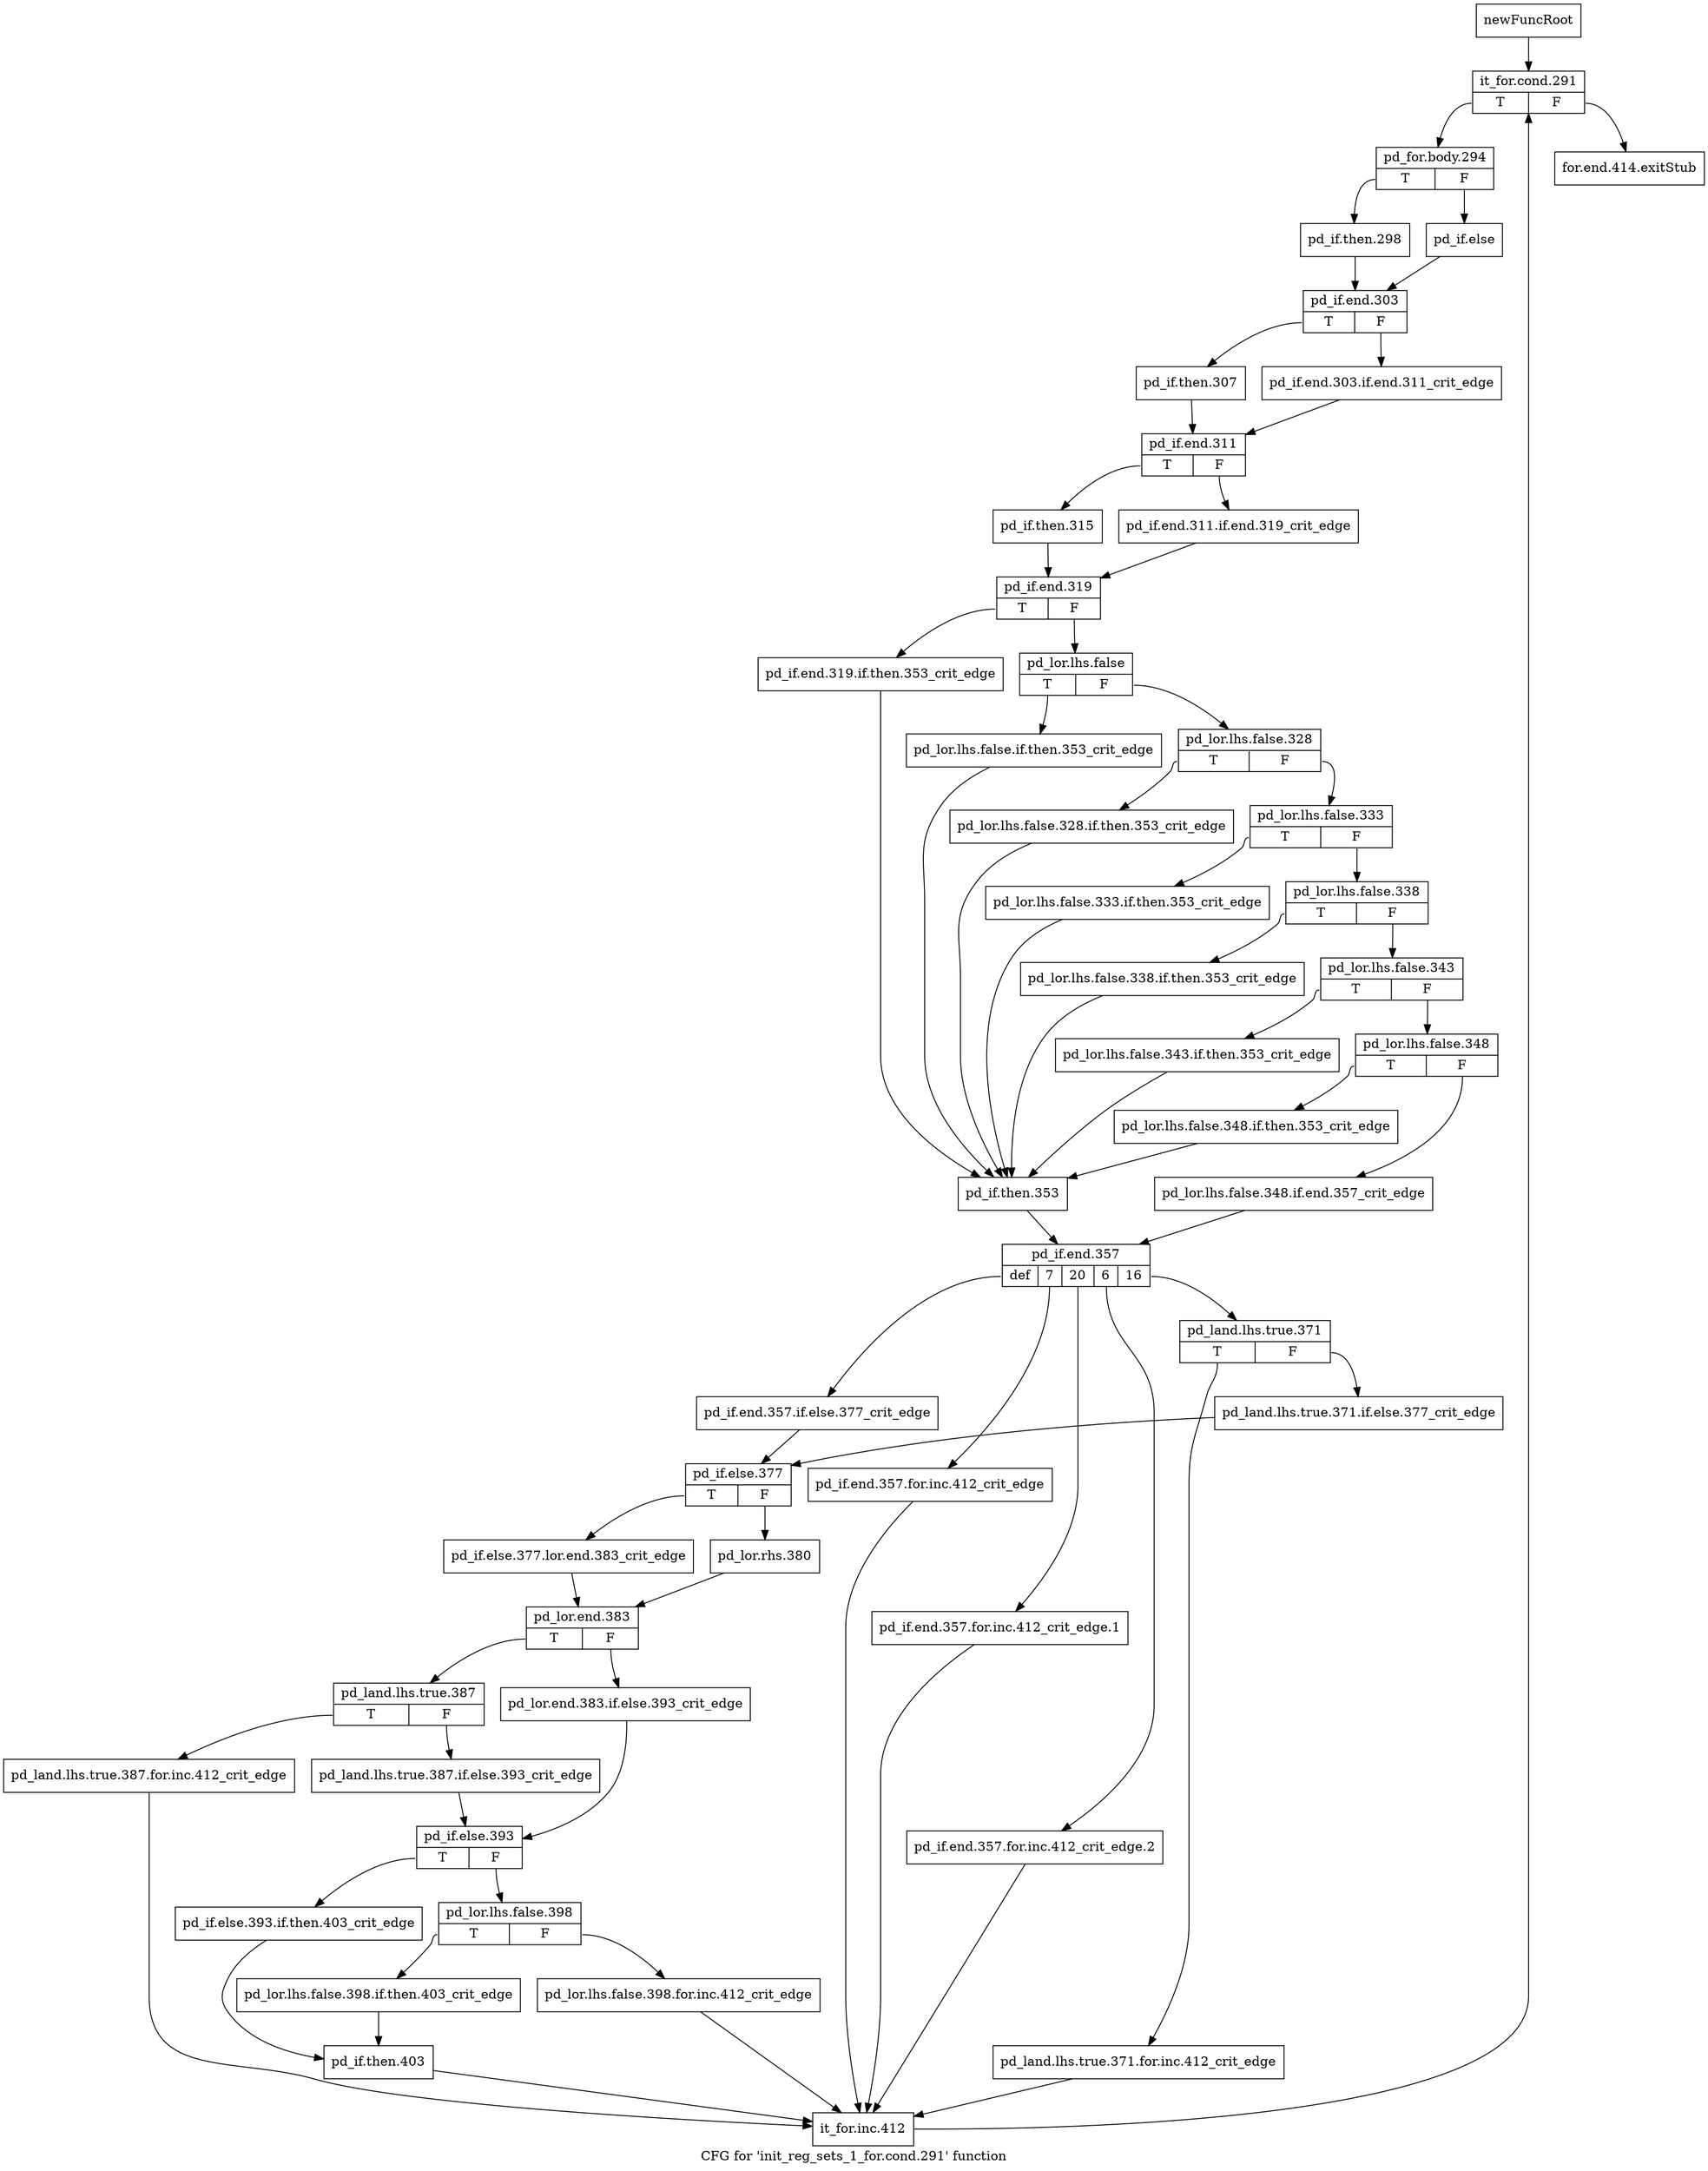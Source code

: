 digraph "CFG for 'init_reg_sets_1_for.cond.291' function" {
	label="CFG for 'init_reg_sets_1_for.cond.291' function";

	Node0xb9804d0 [shape=record,label="{newFuncRoot}"];
	Node0xb9804d0 -> Node0xb98f600;
	Node0xb980520 [shape=record,label="{for.end.414.exitStub}"];
	Node0xb98f600 [shape=record,label="{it_for.cond.291|{<s0>T|<s1>F}}"];
	Node0xb98f600:s0 -> Node0xb98f650;
	Node0xb98f600:s1 -> Node0xb980520;
	Node0xb98f650 [shape=record,label="{pd_for.body.294|{<s0>T|<s1>F}}"];
	Node0xb98f650:s0 -> Node0xb98f6f0;
	Node0xb98f650:s1 -> Node0xb98f6a0;
	Node0xb98f6a0 [shape=record,label="{pd_if.else}"];
	Node0xb98f6a0 -> Node0xb98f740;
	Node0xb98f6f0 [shape=record,label="{pd_if.then.298}"];
	Node0xb98f6f0 -> Node0xb98f740;
	Node0xb98f740 [shape=record,label="{pd_if.end.303|{<s0>T|<s1>F}}"];
	Node0xb98f740:s0 -> Node0xb98f7e0;
	Node0xb98f740:s1 -> Node0xb98f790;
	Node0xb98f790 [shape=record,label="{pd_if.end.303.if.end.311_crit_edge}"];
	Node0xb98f790 -> Node0xb98f830;
	Node0xb98f7e0 [shape=record,label="{pd_if.then.307}"];
	Node0xb98f7e0 -> Node0xb98f830;
	Node0xb98f830 [shape=record,label="{pd_if.end.311|{<s0>T|<s1>F}}"];
	Node0xb98f830:s0 -> Node0xb98f8d0;
	Node0xb98f830:s1 -> Node0xb98f880;
	Node0xb98f880 [shape=record,label="{pd_if.end.311.if.end.319_crit_edge}"];
	Node0xb98f880 -> Node0xb98f920;
	Node0xb98f8d0 [shape=record,label="{pd_if.then.315}"];
	Node0xb98f8d0 -> Node0xb98f920;
	Node0xb98f920 [shape=record,label="{pd_if.end.319|{<s0>T|<s1>F}}"];
	Node0xb98f920:s0 -> Node0xb98fd80;
	Node0xb98f920:s1 -> Node0xb98f970;
	Node0xb98f970 [shape=record,label="{pd_lor.lhs.false|{<s0>T|<s1>F}}"];
	Node0xb98f970:s0 -> Node0xb98fd30;
	Node0xb98f970:s1 -> Node0xb98f9c0;
	Node0xb98f9c0 [shape=record,label="{pd_lor.lhs.false.328|{<s0>T|<s1>F}}"];
	Node0xb98f9c0:s0 -> Node0xb98fce0;
	Node0xb98f9c0:s1 -> Node0xb98fa10;
	Node0xb98fa10 [shape=record,label="{pd_lor.lhs.false.333|{<s0>T|<s1>F}}"];
	Node0xb98fa10:s0 -> Node0xb98fc90;
	Node0xb98fa10:s1 -> Node0xb98fa60;
	Node0xb98fa60 [shape=record,label="{pd_lor.lhs.false.338|{<s0>T|<s1>F}}"];
	Node0xb98fa60:s0 -> Node0xb98fc40;
	Node0xb98fa60:s1 -> Node0xb98fab0;
	Node0xb98fab0 [shape=record,label="{pd_lor.lhs.false.343|{<s0>T|<s1>F}}"];
	Node0xb98fab0:s0 -> Node0xb98fbf0;
	Node0xb98fab0:s1 -> Node0xb98fb00;
	Node0xb98fb00 [shape=record,label="{pd_lor.lhs.false.348|{<s0>T|<s1>F}}"];
	Node0xb98fb00:s0 -> Node0xb98fba0;
	Node0xb98fb00:s1 -> Node0xb98fb50;
	Node0xb98fb50 [shape=record,label="{pd_lor.lhs.false.348.if.end.357_crit_edge}"];
	Node0xb98fb50 -> Node0xb98fe20;
	Node0xb98fba0 [shape=record,label="{pd_lor.lhs.false.348.if.then.353_crit_edge}"];
	Node0xb98fba0 -> Node0xb98fdd0;
	Node0xb98fbf0 [shape=record,label="{pd_lor.lhs.false.343.if.then.353_crit_edge}"];
	Node0xb98fbf0 -> Node0xb98fdd0;
	Node0xb98fc40 [shape=record,label="{pd_lor.lhs.false.338.if.then.353_crit_edge}"];
	Node0xb98fc40 -> Node0xb98fdd0;
	Node0xb98fc90 [shape=record,label="{pd_lor.lhs.false.333.if.then.353_crit_edge}"];
	Node0xb98fc90 -> Node0xb98fdd0;
	Node0xb98fce0 [shape=record,label="{pd_lor.lhs.false.328.if.then.353_crit_edge}"];
	Node0xb98fce0 -> Node0xb98fdd0;
	Node0xb98fd30 [shape=record,label="{pd_lor.lhs.false.if.then.353_crit_edge}"];
	Node0xb98fd30 -> Node0xb98fdd0;
	Node0xb98fd80 [shape=record,label="{pd_if.end.319.if.then.353_crit_edge}"];
	Node0xb98fd80 -> Node0xb98fdd0;
	Node0xb98fdd0 [shape=record,label="{pd_if.then.353}"];
	Node0xb98fdd0 -> Node0xb98fe20;
	Node0xb98fe20 [shape=record,label="{pd_if.end.357|{<s0>def|<s1>7|<s2>20|<s3>6|<s4>16}}"];
	Node0xb98fe20:s0 -> Node0xb990050;
	Node0xb98fe20:s1 -> Node0xb990000;
	Node0xb98fe20:s2 -> Node0xb98ffb0;
	Node0xb98fe20:s3 -> Node0xb98ff60;
	Node0xb98fe20:s4 -> Node0xb98fe70;
	Node0xb98fe70 [shape=record,label="{pd_land.lhs.true.371|{<s0>T|<s1>F}}"];
	Node0xb98fe70:s0 -> Node0xb98ff10;
	Node0xb98fe70:s1 -> Node0xb98fec0;
	Node0xb98fec0 [shape=record,label="{pd_land.lhs.true.371.if.else.377_crit_edge}"];
	Node0xb98fec0 -> Node0xb9900a0;
	Node0xb98ff10 [shape=record,label="{pd_land.lhs.true.371.for.inc.412_crit_edge}"];
	Node0xb98ff10 -> Node0xb990500;
	Node0xb98ff60 [shape=record,label="{pd_if.end.357.for.inc.412_crit_edge.2}"];
	Node0xb98ff60 -> Node0xb990500;
	Node0xb98ffb0 [shape=record,label="{pd_if.end.357.for.inc.412_crit_edge.1}"];
	Node0xb98ffb0 -> Node0xb990500;
	Node0xb990000 [shape=record,label="{pd_if.end.357.for.inc.412_crit_edge}"];
	Node0xb990000 -> Node0xb990500;
	Node0xb990050 [shape=record,label="{pd_if.end.357.if.else.377_crit_edge}"];
	Node0xb990050 -> Node0xb9900a0;
	Node0xb9900a0 [shape=record,label="{pd_if.else.377|{<s0>T|<s1>F}}"];
	Node0xb9900a0:s0 -> Node0xb990140;
	Node0xb9900a0:s1 -> Node0xb9900f0;
	Node0xb9900f0 [shape=record,label="{pd_lor.rhs.380}"];
	Node0xb9900f0 -> Node0xb990190;
	Node0xb990140 [shape=record,label="{pd_if.else.377.lor.end.383_crit_edge}"];
	Node0xb990140 -> Node0xb990190;
	Node0xb990190 [shape=record,label="{pd_lor.end.383|{<s0>T|<s1>F}}"];
	Node0xb990190:s0 -> Node0xb990230;
	Node0xb990190:s1 -> Node0xb9901e0;
	Node0xb9901e0 [shape=record,label="{pd_lor.end.383.if.else.393_crit_edge}"];
	Node0xb9901e0 -> Node0xb9902d0;
	Node0xb990230 [shape=record,label="{pd_land.lhs.true.387|{<s0>T|<s1>F}}"];
	Node0xb990230:s0 -> Node0xb9904b0;
	Node0xb990230:s1 -> Node0xb990280;
	Node0xb990280 [shape=record,label="{pd_land.lhs.true.387.if.else.393_crit_edge}"];
	Node0xb990280 -> Node0xb9902d0;
	Node0xb9902d0 [shape=record,label="{pd_if.else.393|{<s0>T|<s1>F}}"];
	Node0xb9902d0:s0 -> Node0xb990410;
	Node0xb9902d0:s1 -> Node0xb990320;
	Node0xb990320 [shape=record,label="{pd_lor.lhs.false.398|{<s0>T|<s1>F}}"];
	Node0xb990320:s0 -> Node0xb9903c0;
	Node0xb990320:s1 -> Node0xb990370;
	Node0xb990370 [shape=record,label="{pd_lor.lhs.false.398.for.inc.412_crit_edge}"];
	Node0xb990370 -> Node0xb990500;
	Node0xb9903c0 [shape=record,label="{pd_lor.lhs.false.398.if.then.403_crit_edge}"];
	Node0xb9903c0 -> Node0xb990460;
	Node0xb990410 [shape=record,label="{pd_if.else.393.if.then.403_crit_edge}"];
	Node0xb990410 -> Node0xb990460;
	Node0xb990460 [shape=record,label="{pd_if.then.403}"];
	Node0xb990460 -> Node0xb990500;
	Node0xb9904b0 [shape=record,label="{pd_land.lhs.true.387.for.inc.412_crit_edge}"];
	Node0xb9904b0 -> Node0xb990500;
	Node0xb990500 [shape=record,label="{it_for.inc.412}"];
	Node0xb990500 -> Node0xb98f600;
}
